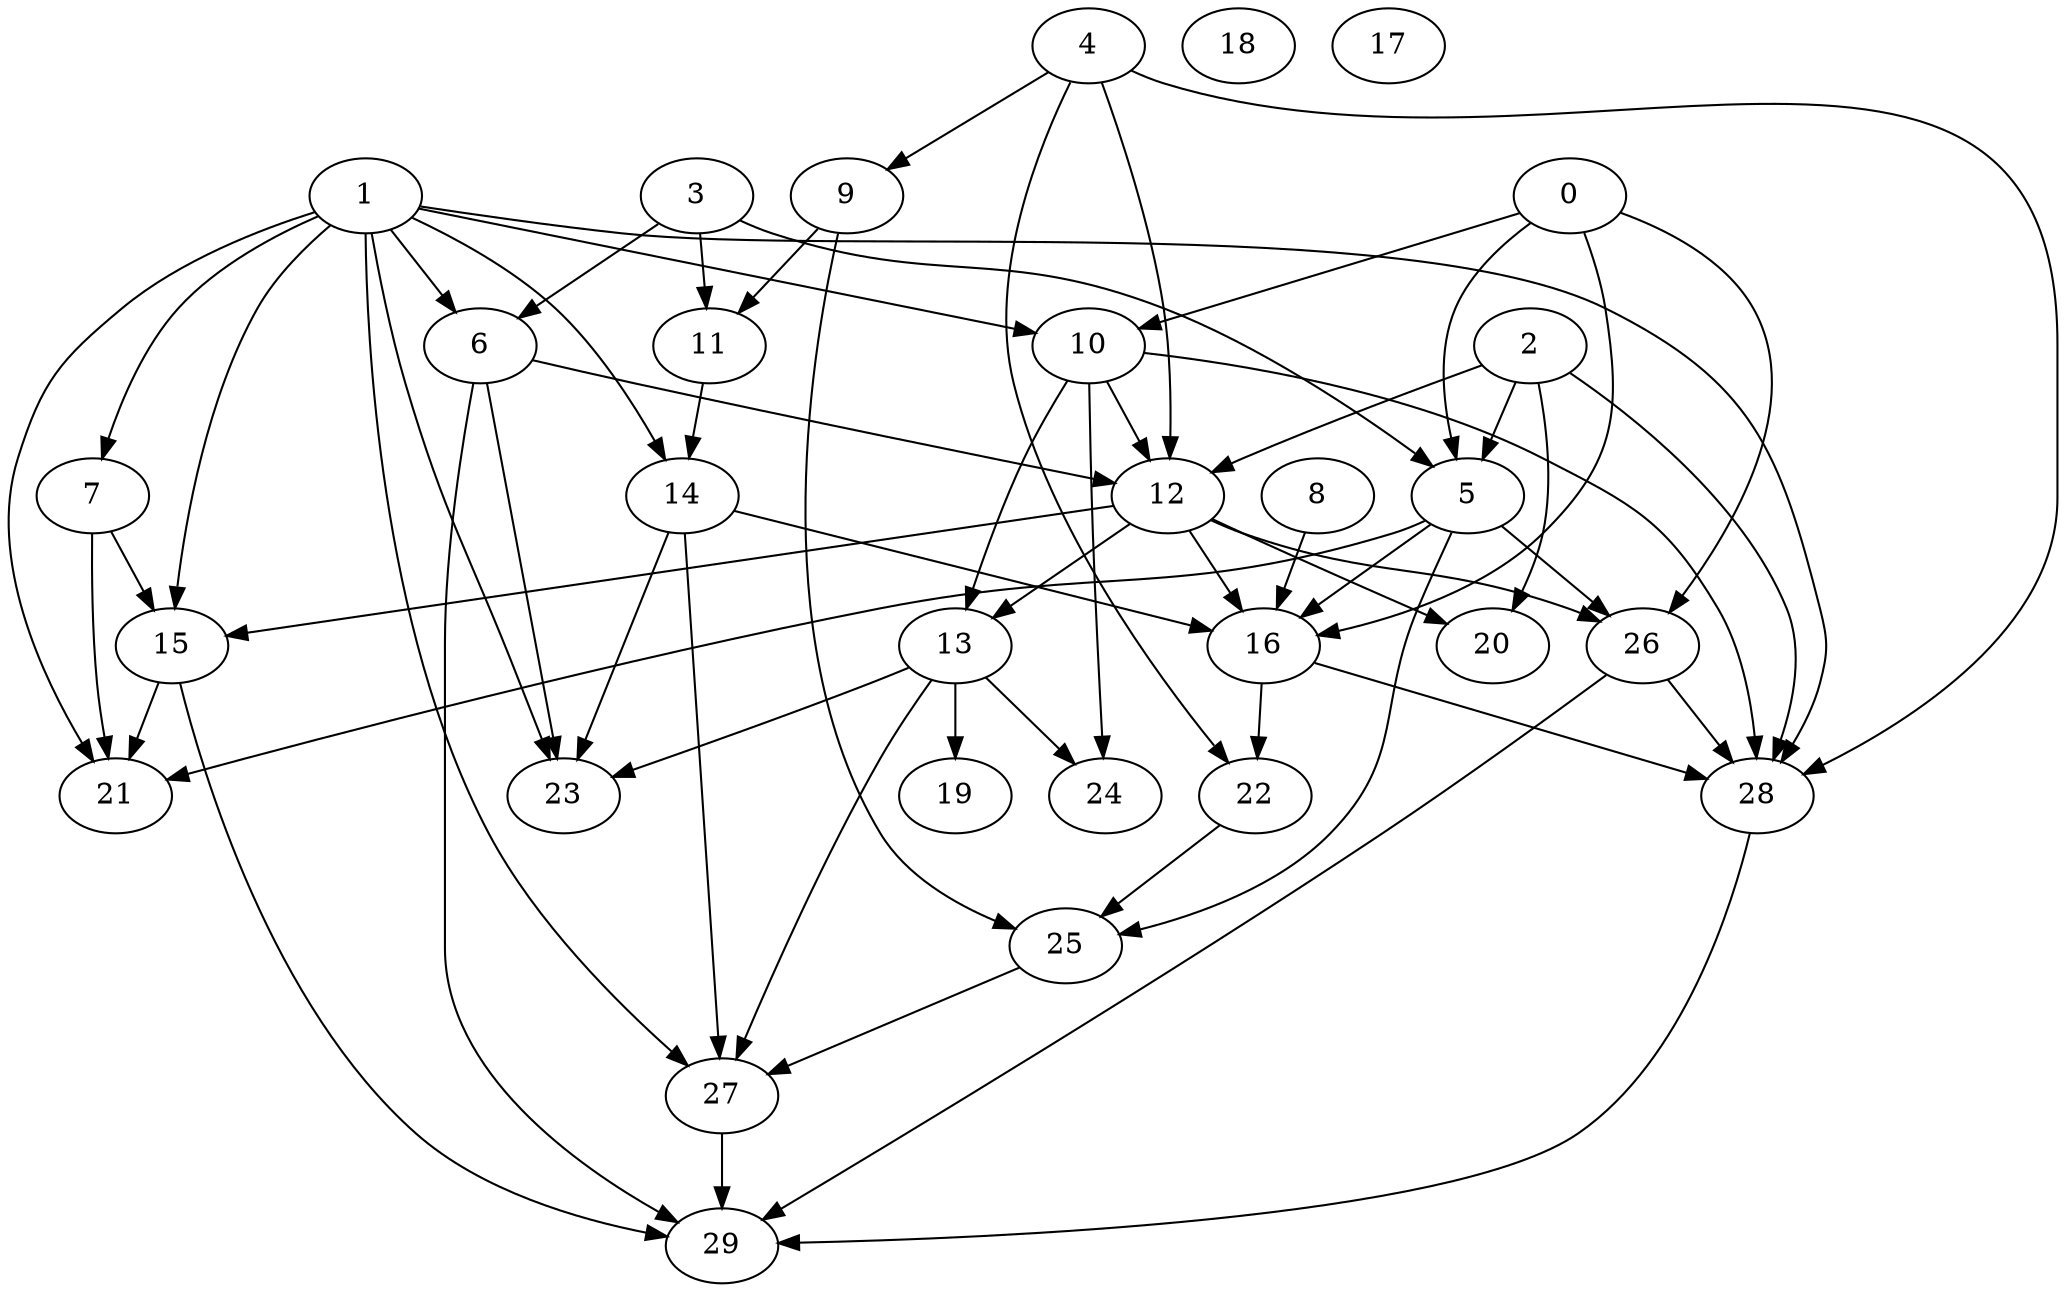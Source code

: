 digraph "Random_Nodes_30_Density_2.10_CCR_1.00_WeightType_Random_Homogeneous-4" {
1 [Weight=21];
4 [Weight=10];
0 [Weight=21];
3 [Weight=4];
9 [Weight=17];
6 [Weight=19];
2 [Weight=13];
10 [Weight=13];
11 [Weight=19];
12 [Weight=21];
8 [Weight=15];
14 [Weight=10];
5 [Weight=6];
16 [Weight=6];
22 [Weight=19];
25 [Weight=21];
13 [Weight=13];
26 [Weight=17];
7 [Weight=13];
27 [Weight=21];
15 [Weight=4];
28 [Weight=4];
21 [Weight=19];
19 [Weight=15];
18 [Weight=13];
20 [Weight=13];
24 [Weight=10];
23 [Weight=8];
29 [Weight=8];
17 [Weight=6];
15 -> 29 [Weight=6];
1 -> 21 [Weight=6];
10 -> 12 [Weight=2];
4 -> 28 [Weight=8];
6 -> 23 [Weight=8];
13 -> 19 [Weight=5];
7 -> 21 [Weight=8];
1 -> 23 [Weight=6];
25 -> 27 [Weight=4];
9 -> 11 [Weight=4];
1 -> 27 [Weight=10];
2 -> 28 [Weight=9];
11 -> 14 [Weight=5];
9 -> 25 [Weight=5];
5 -> 21 [Weight=6];
3 -> 11 [Weight=7];
5 -> 25 [Weight=10];
6 -> 29 [Weight=4];
12 -> 15 [Weight=10];
6 -> 12 [Weight=4];
2 -> 5 [Weight=6];
7 -> 15 [Weight=5];
0 -> 16 [Weight=4];
10 -> 13 [Weight=3];
12 -> 20 [Weight=8];
12 -> 26 [Weight=5];
27 -> 29 [Weight=10];
14 -> 16 [Weight=4];
0 -> 26 [Weight=2];
4 -> 12 [Weight=6];
5 -> 16 [Weight=3];
10 -> 28 [Weight=8];
3 -> 5 [Weight=2];
0 -> 10 [Weight=6];
10 -> 24 [Weight=2];
4 -> 22 [Weight=3];
14 -> 23 [Weight=6];
5 -> 26 [Weight=4];
1 -> 10 [Weight=8];
28 -> 29 [Weight=10];
16 -> 28 [Weight=2];
16 -> 22 [Weight=10];
0 -> 5 [Weight=10];
13 -> 24 [Weight=10];
3 -> 6 [Weight=7];
2 -> 20 [Weight=9];
4 -> 9 [Weight=4];
26 -> 28 [Weight=9];
12 -> 16 [Weight=8];
2 -> 12 [Weight=6];
13 -> 23 [Weight=2];
26 -> 29 [Weight=9];
13 -> 27 [Weight=9];
1 -> 6 [Weight=8];
1 -> 14 [Weight=7];
1 -> 15 [Weight=5];
15 -> 21 [Weight=6];
1 -> 28 [Weight=8];
1 -> 7 [Weight=8];
8 -> 16 [Weight=9];
22 -> 25 [Weight=10];
12 -> 13 [Weight=2];
14 -> 27 [Weight=8];
}
